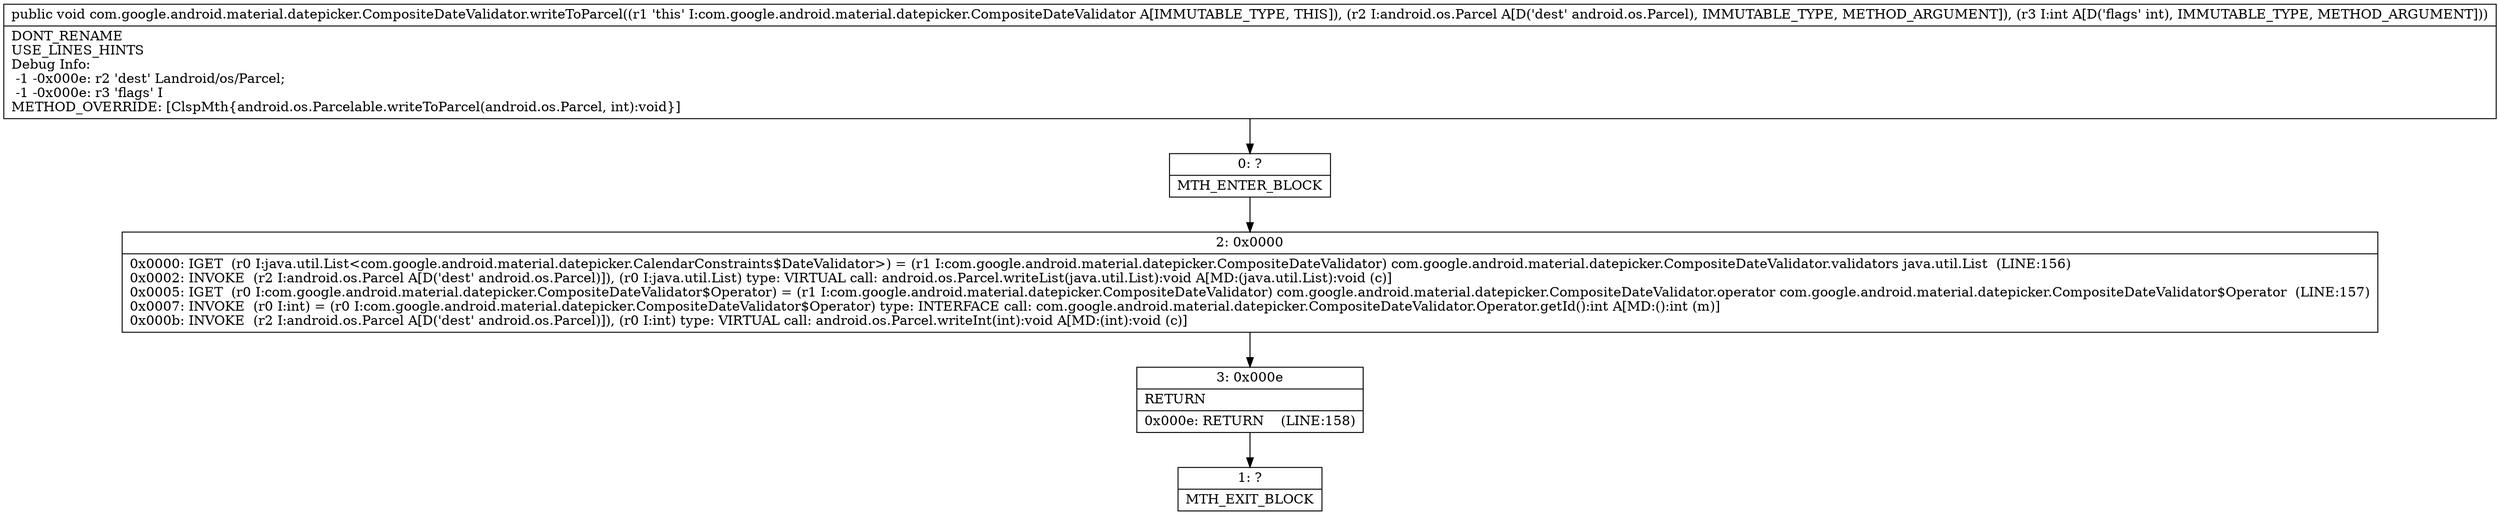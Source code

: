 digraph "CFG forcom.google.android.material.datepicker.CompositeDateValidator.writeToParcel(Landroid\/os\/Parcel;I)V" {
Node_0 [shape=record,label="{0\:\ ?|MTH_ENTER_BLOCK\l}"];
Node_2 [shape=record,label="{2\:\ 0x0000|0x0000: IGET  (r0 I:java.util.List\<com.google.android.material.datepicker.CalendarConstraints$DateValidator\>) = (r1 I:com.google.android.material.datepicker.CompositeDateValidator) com.google.android.material.datepicker.CompositeDateValidator.validators java.util.List  (LINE:156)\l0x0002: INVOKE  (r2 I:android.os.Parcel A[D('dest' android.os.Parcel)]), (r0 I:java.util.List) type: VIRTUAL call: android.os.Parcel.writeList(java.util.List):void A[MD:(java.util.List):void (c)]\l0x0005: IGET  (r0 I:com.google.android.material.datepicker.CompositeDateValidator$Operator) = (r1 I:com.google.android.material.datepicker.CompositeDateValidator) com.google.android.material.datepicker.CompositeDateValidator.operator com.google.android.material.datepicker.CompositeDateValidator$Operator  (LINE:157)\l0x0007: INVOKE  (r0 I:int) = (r0 I:com.google.android.material.datepicker.CompositeDateValidator$Operator) type: INTERFACE call: com.google.android.material.datepicker.CompositeDateValidator.Operator.getId():int A[MD:():int (m)]\l0x000b: INVOKE  (r2 I:android.os.Parcel A[D('dest' android.os.Parcel)]), (r0 I:int) type: VIRTUAL call: android.os.Parcel.writeInt(int):void A[MD:(int):void (c)]\l}"];
Node_3 [shape=record,label="{3\:\ 0x000e|RETURN\l|0x000e: RETURN    (LINE:158)\l}"];
Node_1 [shape=record,label="{1\:\ ?|MTH_EXIT_BLOCK\l}"];
MethodNode[shape=record,label="{public void com.google.android.material.datepicker.CompositeDateValidator.writeToParcel((r1 'this' I:com.google.android.material.datepicker.CompositeDateValidator A[IMMUTABLE_TYPE, THIS]), (r2 I:android.os.Parcel A[D('dest' android.os.Parcel), IMMUTABLE_TYPE, METHOD_ARGUMENT]), (r3 I:int A[D('flags' int), IMMUTABLE_TYPE, METHOD_ARGUMENT]))  | DONT_RENAME\lUSE_LINES_HINTS\lDebug Info:\l  \-1 \-0x000e: r2 'dest' Landroid\/os\/Parcel;\l  \-1 \-0x000e: r3 'flags' I\lMETHOD_OVERRIDE: [ClspMth\{android.os.Parcelable.writeToParcel(android.os.Parcel, int):void\}]\l}"];
MethodNode -> Node_0;Node_0 -> Node_2;
Node_2 -> Node_3;
Node_3 -> Node_1;
}

